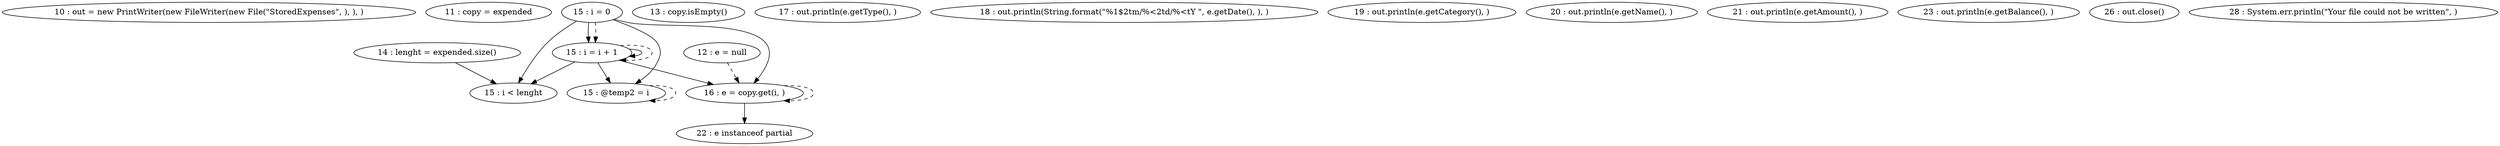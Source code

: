 digraph G {
"10 : out = new PrintWriter(new FileWriter(new File(\"StoredExpenses\", ), ), )"
"11 : copy = expended"
"12 : e = null"
"12 : e = null" -> "16 : e = copy.get(i, )" [style=dashed]
"13 : copy.isEmpty()"
"14 : lenght = expended.size()"
"14 : lenght = expended.size()" -> "15 : i < lenght"
"15 : i = 0"
"15 : i = 0" -> "15 : @temp2 = i"
"15 : i = 0" -> "15 : i < lenght"
"15 : i = 0" -> "16 : e = copy.get(i, )"
"15 : i = 0" -> "15 : i = i + 1"
"15 : i = 0" -> "15 : i = i + 1" [style=dashed]
"15 : i < lenght"
"16 : e = copy.get(i, )"
"16 : e = copy.get(i, )" -> "22 : e instanceof partial"
"16 : e = copy.get(i, )" -> "16 : e = copy.get(i, )" [style=dashed]
"17 : out.println(e.getType(), )"
"18 : out.println(String.format(\"%1$2tm/%<2td/%<tY \", e.getDate(), ), )"
"19 : out.println(e.getCategory(), )"
"20 : out.println(e.getName(), )"
"21 : out.println(e.getAmount(), )"
"22 : e instanceof partial"
"23 : out.println(e.getBalance(), )"
"15 : @temp2 = i"
"15 : @temp2 = i" -> "15 : @temp2 = i" [style=dashed]
"15 : i = i + 1"
"15 : i = i + 1" -> "15 : @temp2 = i"
"15 : i = i + 1" -> "15 : i < lenght"
"15 : i = i + 1" -> "16 : e = copy.get(i, )"
"15 : i = i + 1" -> "15 : i = i + 1"
"15 : i = i + 1" -> "15 : i = i + 1" [style=dashed]
"26 : out.close()"
"28 : System.err.println(\"Your file could not be written\", )"
}